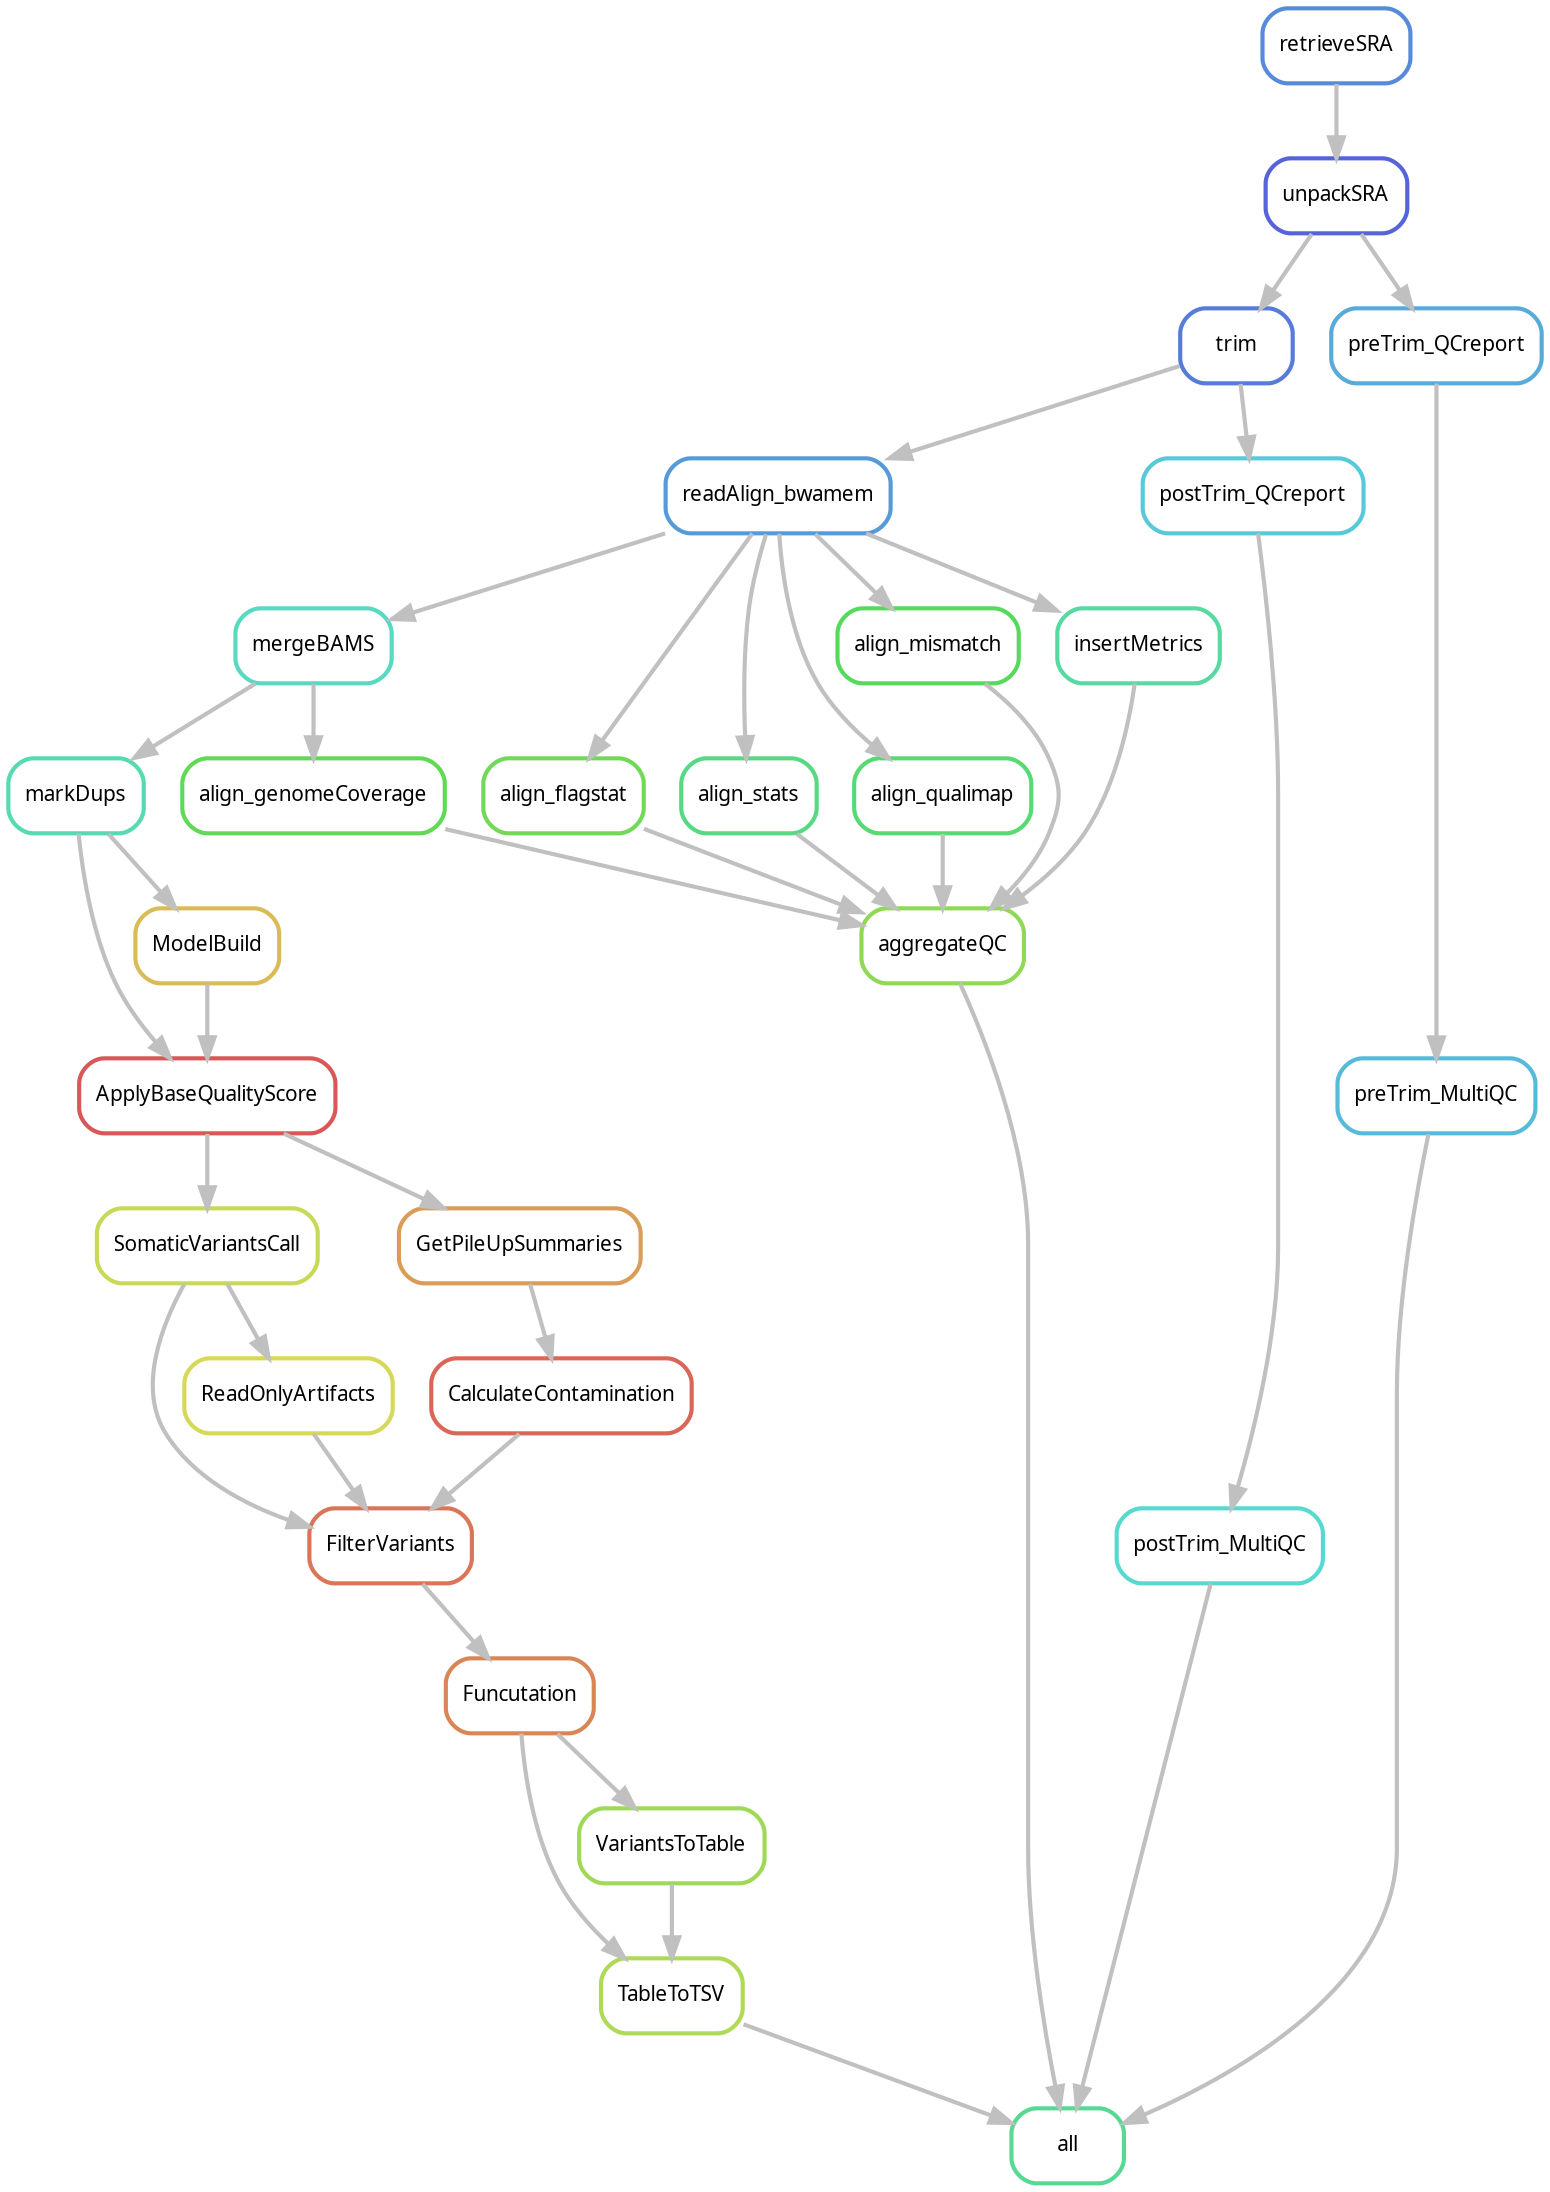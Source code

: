 digraph snakemake_dag {
    graph[bgcolor=white, margin=0];
    node[shape=box, style=rounded, fontname=sans,                 fontsize=10, penwidth=2];
    edge[penwidth=2, color=grey];
	0[label = "all", color = "0.41 0.6 0.85", style="rounded"];
	1[label = "TableToTSV", color = "0.22 0.6 0.85", style="rounded"];
	2[label = "VariantsToTable", color = "0.24 0.6 0.85", style="rounded"];
	3[label = "Funcutation", color = "0.06 0.6 0.85", style="rounded"];
	4[label = "FilterVariants", color = "0.04 0.6 0.85", style="rounded"];
	5[label = "SomaticVariantsCall", color = "0.19 0.6 0.85", style="rounded"];
	6[label = "ApplyBaseQualityScore", color = "0.00 0.6 0.85", style="rounded"];
	7[label = "markDups", color = "0.45 0.6 0.85", style="rounded"];
	8[label = "mergeBAMS", color = "0.47 0.6 0.85", style="rounded"];
	9[label = "readAlign_bwamem", color = "0.58 0.6 0.85", style="rounded"];
	10[label = "trim", color = "0.62 0.6 0.85", style="rounded"];
	11[label = "unpackSRA", color = "0.65 0.6 0.85", style="rounded"];
	12[label = "retrieveSRA", color = "0.60 0.6 0.85", style="rounded"];
	13[label = "ModelBuild", color = "0.13 0.6 0.85", style="rounded"];
	14[label = "CalculateContamination", color = "0.02 0.6 0.85", style="rounded"];
	15[label = "GetPileUpSummaries", color = "0.09 0.6 0.85", style="rounded"];
	16[label = "ReadOnlyArtifacts", color = "0.17 0.6 0.85", style="rounded"];
	17[label = "postTrim_MultiQC", color = "0.49 0.6 0.85", style="rounded"];
	18[label = "postTrim_QCreport", color = "0.52 0.6 0.85", style="rounded"];
	19[label = "preTrim_MultiQC", color = "0.54 0.6 0.85", style="rounded"];
	20[label = "preTrim_QCreport", color = "0.56 0.6 0.85", style="rounded"];
	21[label = "aggregateQC", color = "0.26 0.6 0.85", style="rounded"];
	22[label = "align_flagstat", color = "0.30 0.6 0.85", style="rounded"];
	23[label = "align_stats", color = "0.39 0.6 0.85", style="rounded"];
	24[label = "align_genomeCoverage", color = "0.32 0.6 0.85", style="rounded"];
	25[label = "align_qualimap", color = "0.37 0.6 0.85", style="rounded"];
	26[label = "align_mismatch", color = "0.34 0.6 0.85", style="rounded"];
	27[label = "insertMetrics", color = "0.43 0.6 0.85", style="rounded"];
	19 -> 0
	1 -> 0
	17 -> 0
	21 -> 0
	3 -> 1
	2 -> 1
	3 -> 2
	4 -> 3
	5 -> 4
	16 -> 4
	14 -> 4
	6 -> 5
	13 -> 6
	7 -> 6
	8 -> 7
	9 -> 8
	10 -> 9
	11 -> 10
	12 -> 11
	7 -> 13
	15 -> 14
	6 -> 15
	5 -> 16
	18 -> 17
	10 -> 18
	20 -> 19
	11 -> 20
	23 -> 21
	25 -> 21
	27 -> 21
	24 -> 21
	26 -> 21
	22 -> 21
	9 -> 22
	9 -> 23
	8 -> 24
	9 -> 25
	9 -> 26
	9 -> 27
}            
